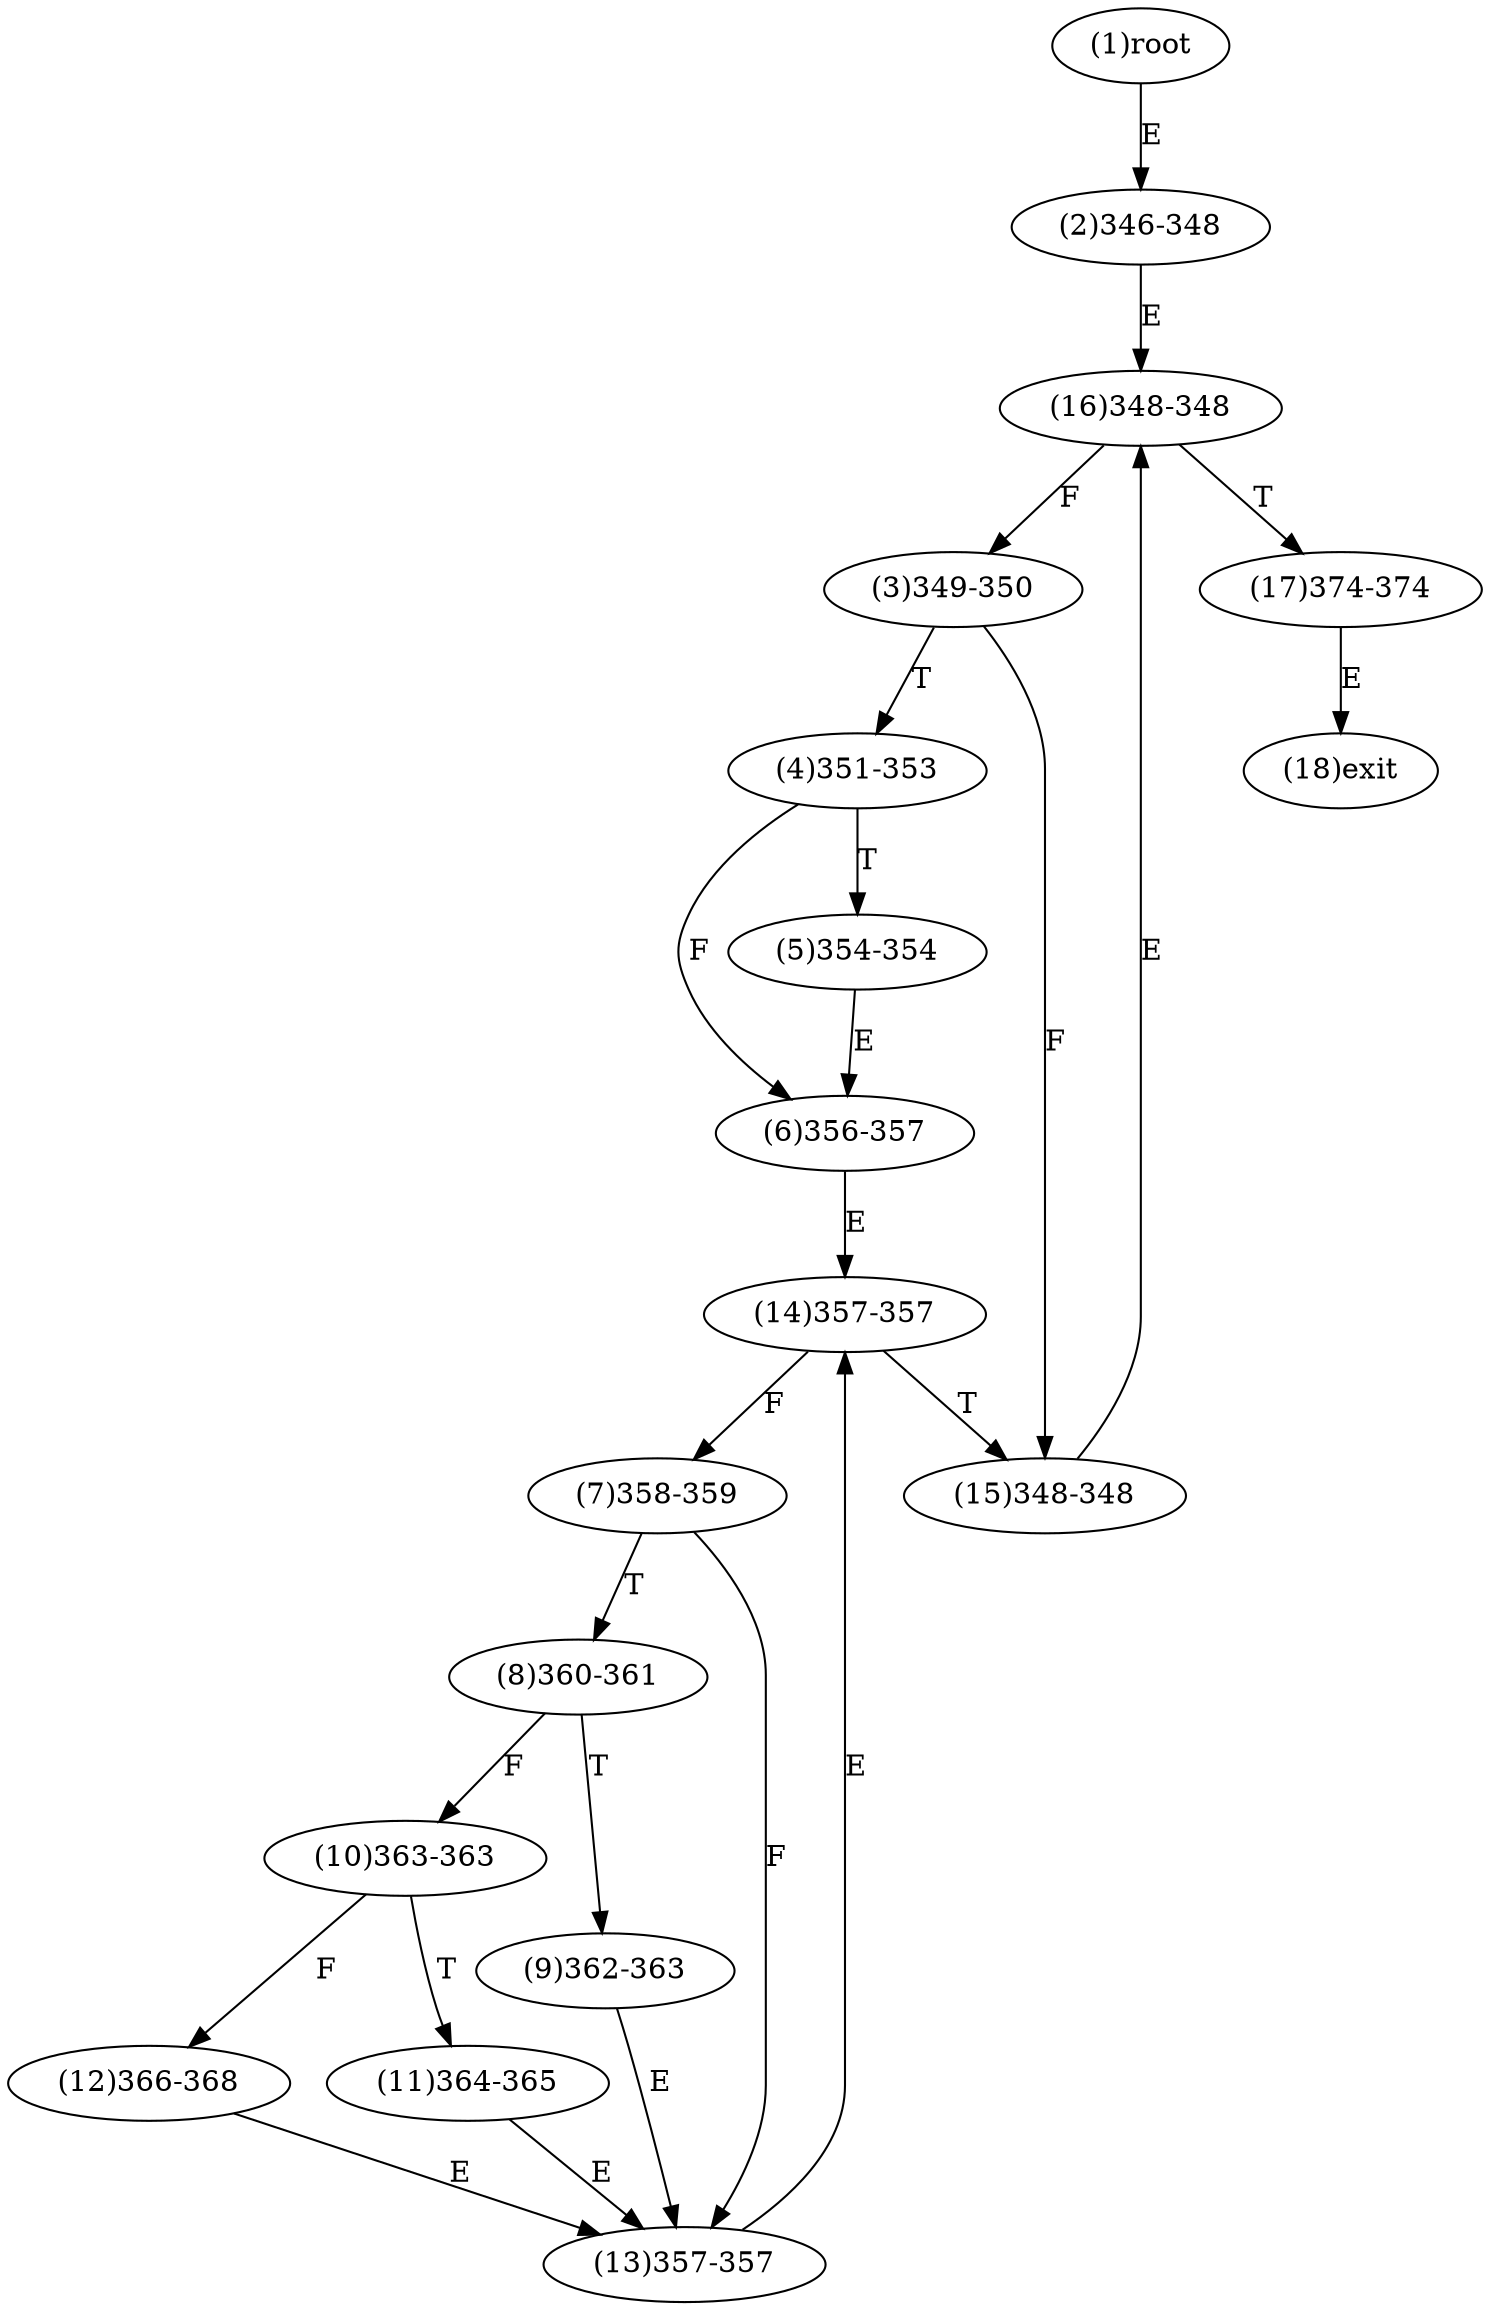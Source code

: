 digraph "" { 
1[ label="(1)root"];
2[ label="(2)346-348"];
3[ label="(3)349-350"];
4[ label="(4)351-353"];
5[ label="(5)354-354"];
6[ label="(6)356-357"];
7[ label="(7)358-359"];
8[ label="(8)360-361"];
9[ label="(9)362-363"];
10[ label="(10)363-363"];
11[ label="(11)364-365"];
12[ label="(12)366-368"];
13[ label="(13)357-357"];
14[ label="(14)357-357"];
15[ label="(15)348-348"];
17[ label="(17)374-374"];
16[ label="(16)348-348"];
18[ label="(18)exit"];
1->2[ label="E"];
2->16[ label="E"];
3->15[ label="F"];
3->4[ label="T"];
4->6[ label="F"];
4->5[ label="T"];
5->6[ label="E"];
6->14[ label="E"];
7->13[ label="F"];
7->8[ label="T"];
8->10[ label="F"];
8->9[ label="T"];
9->13[ label="E"];
10->12[ label="F"];
10->11[ label="T"];
11->13[ label="E"];
12->13[ label="E"];
13->14[ label="E"];
14->7[ label="F"];
14->15[ label="T"];
15->16[ label="E"];
16->3[ label="F"];
16->17[ label="T"];
17->18[ label="E"];
}